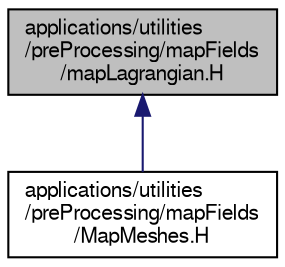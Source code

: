 digraph "applications/utilities/preProcessing/mapFields/mapLagrangian.H"
{
  bgcolor="transparent";
  edge [fontname="FreeSans",fontsize="10",labelfontname="FreeSans",labelfontsize="10"];
  node [fontname="FreeSans",fontsize="10",shape=record];
  Node252 [label="applications/utilities\l/preProcessing/mapFields\l/mapLagrangian.H",height=0.2,width=0.4,color="black", fillcolor="grey75", style="filled", fontcolor="black"];
  Node252 -> Node253 [dir="back",color="midnightblue",fontsize="10",style="solid",fontname="FreeSans"];
  Node253 [label="applications/utilities\l/preProcessing/mapFields\l/MapMeshes.H",height=0.2,width=0.4,color="black",URL="$a19505.html"];
}
